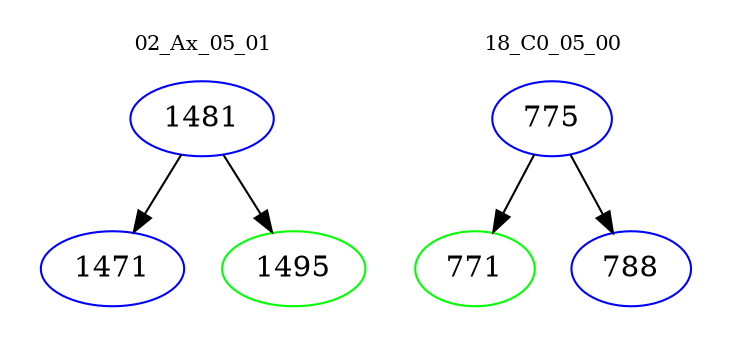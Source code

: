 digraph{
subgraph cluster_0 {
color = white
label = "02_Ax_05_01";
fontsize=10;
T0_1481 [label="1481", color="blue"]
T0_1481 -> T0_1471 [color="black"]
T0_1471 [label="1471", color="blue"]
T0_1481 -> T0_1495 [color="black"]
T0_1495 [label="1495", color="green"]
}
subgraph cluster_1 {
color = white
label = "18_C0_05_00";
fontsize=10;
T1_775 [label="775", color="blue"]
T1_775 -> T1_771 [color="black"]
T1_771 [label="771", color="green"]
T1_775 -> T1_788 [color="black"]
T1_788 [label="788", color="blue"]
}
}
